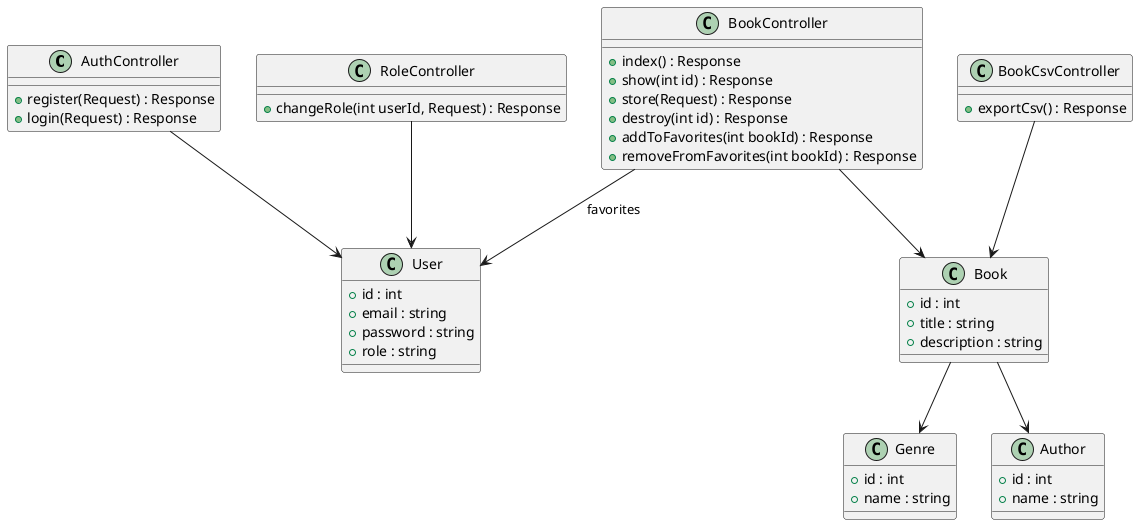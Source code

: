 @startuml
class AuthController {
  + register(Request) : Response
  + login(Request) : Response
}

class BookController {
  + index() : Response
  + show(int id) : Response
  + store(Request) : Response
  + destroy(int id) : Response
  + addToFavorites(int bookId) : Response
  + removeFromFavorites(int bookId) : Response
}

class BookCsvController {
  + exportCsv() : Response
}

class RoleController {
  + changeRole(int userId, Request) : Response
}

class User {
  + id : int
  + email : string
  + password : string
  + role : string
}

class Book {
  + id : int
  + title : string
  + description : string
}

class Genre {
  + id : int
  + name : string
}

class Author {
  + id : int
  + name : string
}

AuthController --> User
BookController --> Book
BookController --> User : "favorites"
BookCsvController --> Book
RoleController --> User
Book --> Genre
Book --> Author
@enduml
